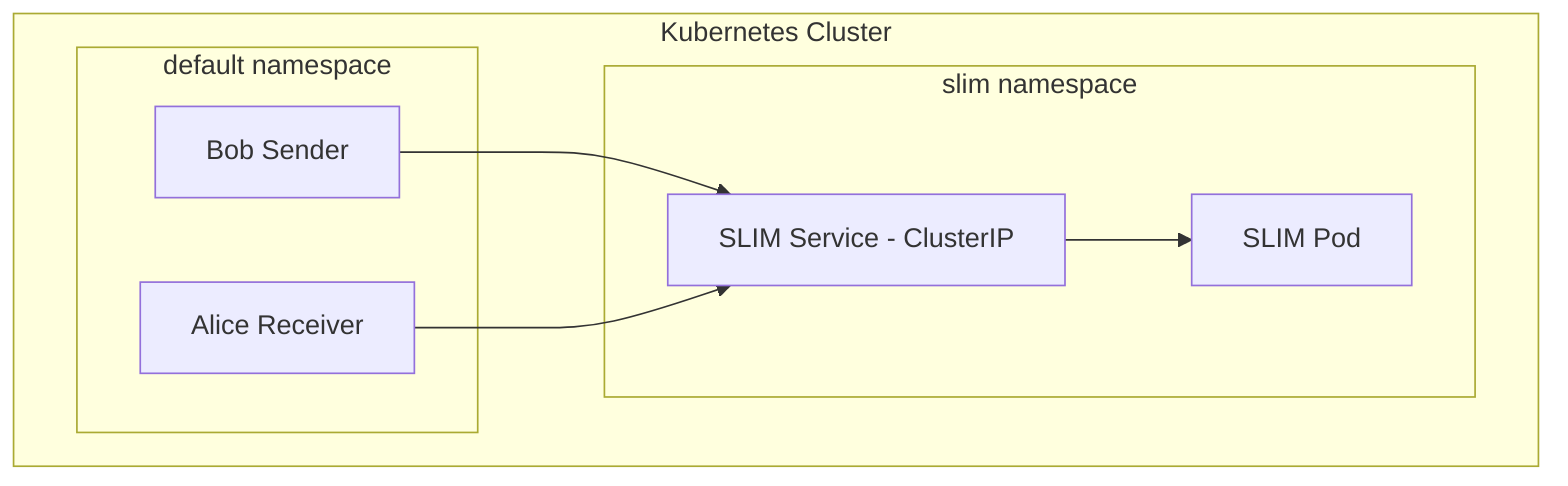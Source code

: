 graph TB
    subgraph "Kubernetes Cluster"
        subgraph "slim namespace"
            SLIM[SLIM Pod]
            SVC[SLIM Service - ClusterIP]
            SVC --> SLIM
        end

        subgraph "default namespace"
            BOB[Bob Sender]
            ALICE[Alice Receiver]
        end
    end

    BOB --> SVC
    ALICE --> SVC